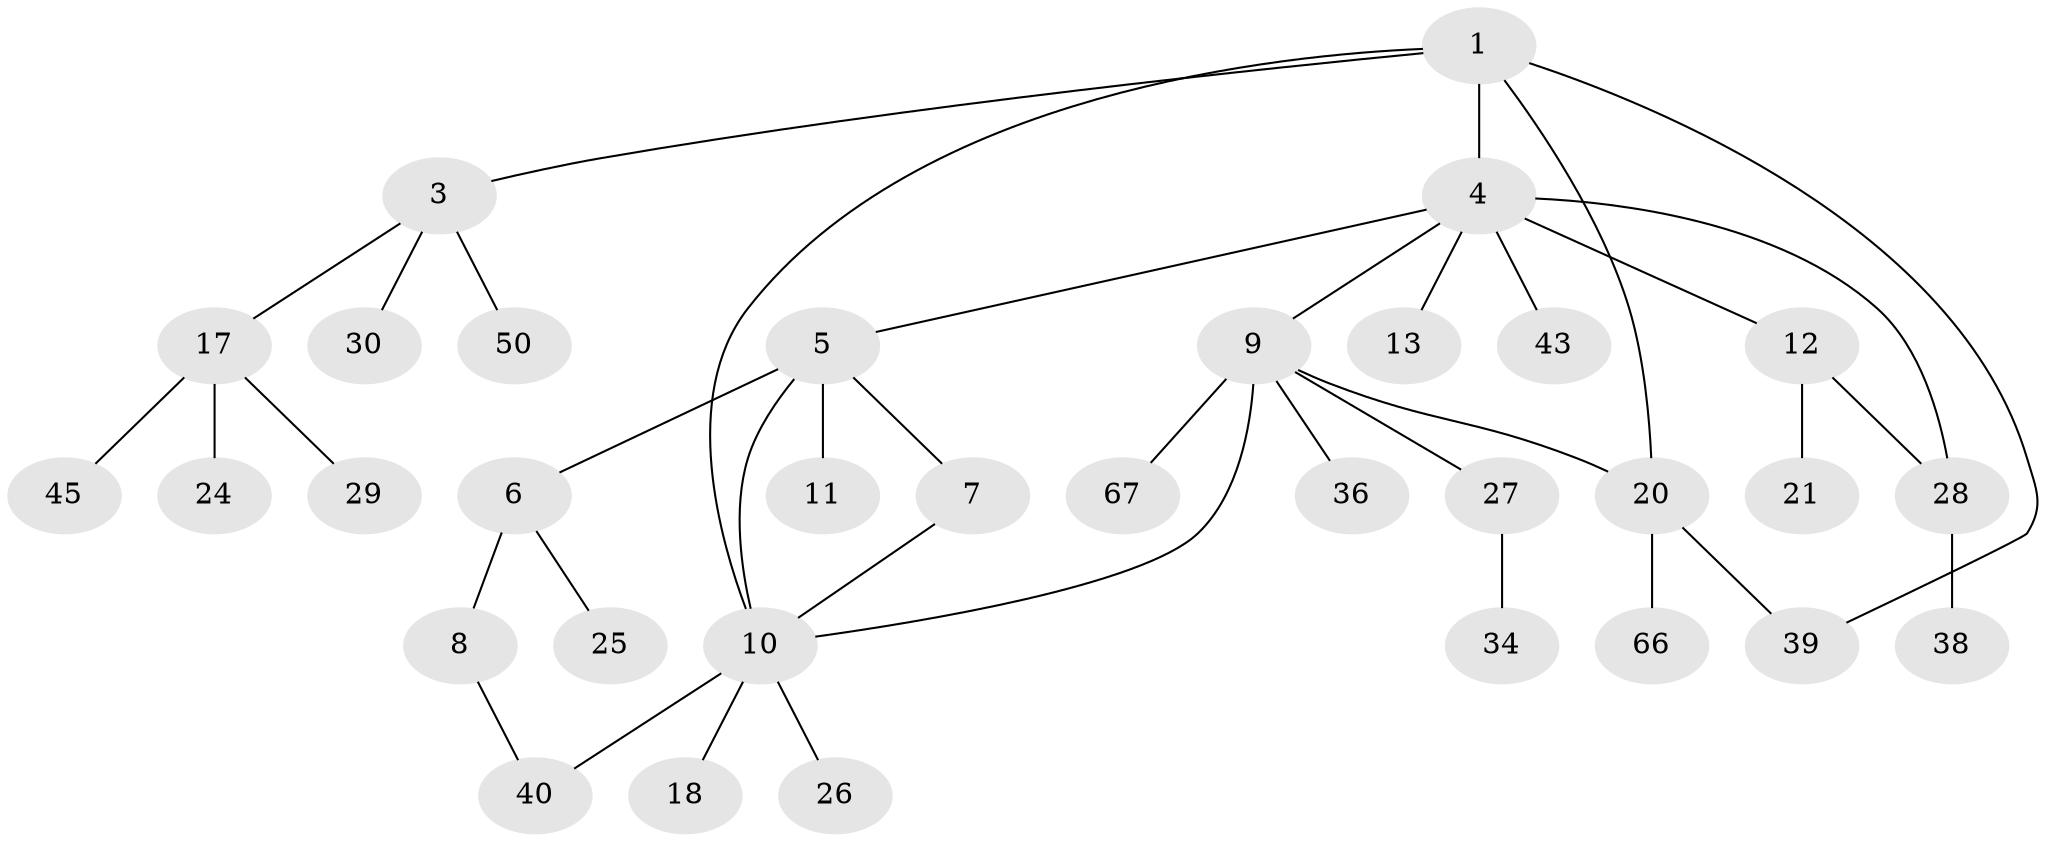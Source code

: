 // original degree distribution, {4: 0.1044776119402985, 7: 0.014925373134328358, 6: 0.04477611940298507, 3: 0.1044776119402985, 2: 0.22388059701492538, 5: 0.029850746268656716, 1: 0.47761194029850745}
// Generated by graph-tools (version 1.1) at 2025/13/03/09/25 04:13:33]
// undirected, 33 vertices, 39 edges
graph export_dot {
graph [start="1"]
  node [color=gray90,style=filled];
  1 [super="+2"];
  3 [super="+14+16"];
  4;
  5 [super="+19+31"];
  6;
  7 [super="+53"];
  8;
  9;
  10 [super="+48+15+51+37"];
  11;
  12;
  13;
  17 [super="+58+63"];
  18;
  20 [super="+22"];
  21;
  24;
  25;
  26;
  27 [super="+33"];
  28 [super="+59+49"];
  29;
  30;
  34;
  36 [super="+44"];
  38;
  39;
  40 [super="+55"];
  43;
  45;
  50;
  66;
  67;
  1 -- 3;
  1 -- 39;
  1 -- 10;
  1 -- 4;
  1 -- 20;
  3 -- 30;
  3 -- 17;
  3 -- 50;
  4 -- 5;
  4 -- 9;
  4 -- 12;
  4 -- 13;
  4 -- 43;
  4 -- 28;
  5 -- 6;
  5 -- 7;
  5 -- 11;
  5 -- 10;
  6 -- 8;
  6 -- 25;
  7 -- 10;
  8 -- 40;
  9 -- 10;
  9 -- 20;
  9 -- 27;
  9 -- 36;
  9 -- 67;
  10 -- 18;
  10 -- 26;
  10 -- 40;
  12 -- 21;
  12 -- 28;
  17 -- 24;
  17 -- 29;
  17 -- 45;
  20 -- 66;
  20 -- 39;
  27 -- 34;
  28 -- 38;
}
